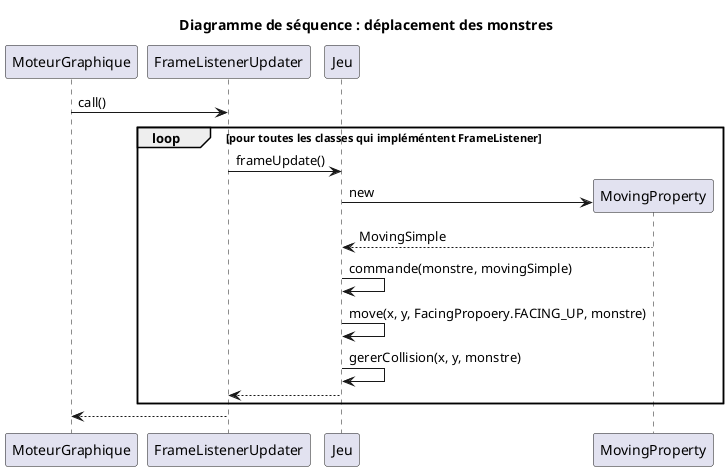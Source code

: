 @startuml
title Diagramme de séquence : déplacement des monstres

MoteurGraphique -> FrameListenerUpdater : call()
loop pour toutes les classes qui impléméntent FrameListener
    FrameListenerUpdater -> Jeu : frameUpdate()
    create MovingProperty
    Jeu -> MovingProperty : new
    Jeu <-- MovingProperty : MovingSimple
    Jeu -> Jeu : commande(monstre, movingSimple)
    Jeu -> Jeu : move(x, y, FacingPropoery.FACING_UP, monstre)
    Jeu -> Jeu : gererCollision(x, y, monstre)
    FrameListenerUpdater <-- Jeu
end
MoteurGraphique <-- FrameListenerUpdater
@enduml